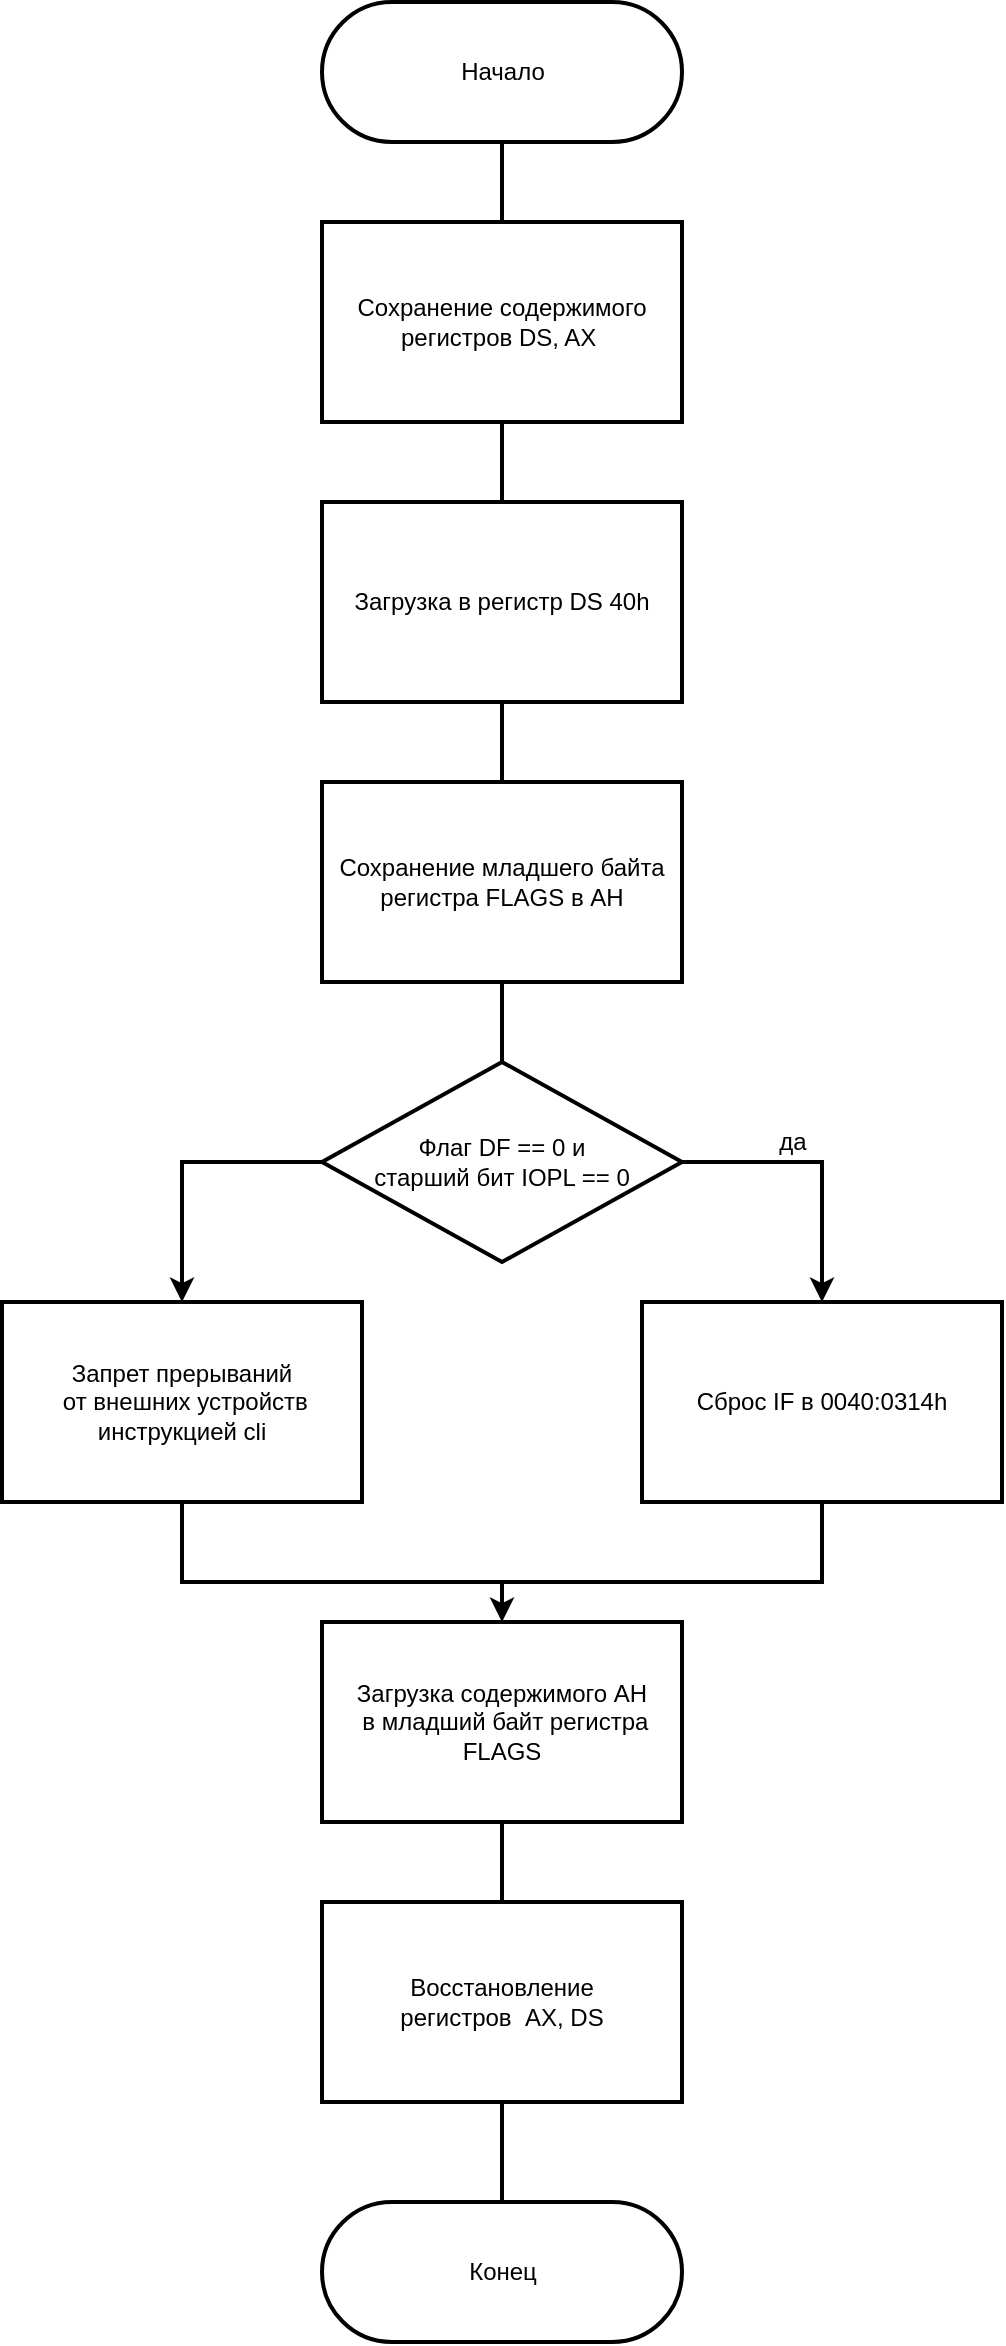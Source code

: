 <mxfile version="15.2.5" type="device"><diagram id="WO1xi9RxA02bQkje-B9X" name="Page-1"><mxGraphModel dx="966" dy="1727" grid="1" gridSize="10" guides="1" tooltips="1" connect="1" arrows="1" fold="1" page="1" pageScale="1" pageWidth="827" pageHeight="1169" math="0" shadow="0"><root><mxCell id="0"/><mxCell id="1" parent="0"/><mxCell id="22" style="edgeStyle=orthogonalEdgeStyle;rounded=0;orthogonalLoop=1;jettySize=auto;html=1;exitX=0.5;exitY=1;exitDx=0;exitDy=0;entryX=0.5;entryY=0;entryDx=0;entryDy=0;endArrow=none;endFill=0;strokeWidth=2;" parent="1" source="6" target="7" edge="1"><mxGeometry relative="1" as="geometry"/></mxCell><mxCell id="6" value="Сохранение содержимого регистров DS, AX&amp;nbsp;" style="rounded=0;whiteSpace=wrap;html=1;absoluteArcSize=1;arcSize=14;strokeWidth=2;" parent="1" vertex="1"><mxGeometry x="324" y="110" width="180" height="100" as="geometry"/></mxCell><mxCell id="23" style="edgeStyle=orthogonalEdgeStyle;rounded=0;orthogonalLoop=1;jettySize=auto;html=1;exitX=0.5;exitY=1;exitDx=0;exitDy=0;entryX=0.5;entryY=0;entryDx=0;entryDy=0;endArrow=none;endFill=0;strokeWidth=2;" parent="1" source="7" target="8" edge="1"><mxGeometry relative="1" as="geometry"/></mxCell><mxCell id="7" value="Загрузка в регистр DS 40h" style="rounded=0;whiteSpace=wrap;html=1;absoluteArcSize=1;arcSize=14;strokeWidth=2;" parent="1" vertex="1"><mxGeometry x="324" y="250" width="180" height="100" as="geometry"/></mxCell><mxCell id="24" style="edgeStyle=orthogonalEdgeStyle;rounded=0;orthogonalLoop=1;jettySize=auto;html=1;exitX=0.5;exitY=1;exitDx=0;exitDy=0;entryX=0.5;entryY=0;entryDx=0;entryDy=0;entryPerimeter=0;endArrow=none;endFill=0;strokeWidth=2;" parent="1" source="8" target="10" edge="1"><mxGeometry relative="1" as="geometry"/></mxCell><mxCell id="8" value="Сохранение младшего байта регистра FLAGS в AH" style="rounded=0;whiteSpace=wrap;html=1;absoluteArcSize=1;arcSize=14;strokeWidth=2;" parent="1" vertex="1"><mxGeometry x="324" y="390" width="180" height="100" as="geometry"/></mxCell><mxCell id="15" style="edgeStyle=orthogonalEdgeStyle;rounded=0;orthogonalLoop=1;jettySize=auto;html=1;exitX=1;exitY=0.5;exitDx=0;exitDy=0;exitPerimeter=0;entryX=0.5;entryY=0;entryDx=0;entryDy=0;strokeWidth=2;" parent="1" source="10" target="12" edge="1"><mxGeometry relative="1" as="geometry"/></mxCell><mxCell id="16" style="edgeStyle=orthogonalEdgeStyle;rounded=0;orthogonalLoop=1;jettySize=auto;html=1;exitX=0;exitY=0.5;exitDx=0;exitDy=0;exitPerimeter=0;entryX=0.5;entryY=0;entryDx=0;entryDy=0;strokeWidth=2;" parent="1" source="10" target="11" edge="1"><mxGeometry relative="1" as="geometry"/></mxCell><mxCell id="10" value="&lt;font style=&quot;font-size: 12px&quot;&gt;Флаг DF == 0 и &lt;br&gt;старший бит IOPL == 0&lt;/font&gt;" style="strokeWidth=2;html=1;shape=mxgraph.flowchart.decision;whiteSpace=wrap;" parent="1" vertex="1"><mxGeometry x="324" y="530" width="180" height="100" as="geometry"/></mxCell><mxCell id="27" style="edgeStyle=orthogonalEdgeStyle;rounded=0;orthogonalLoop=1;jettySize=auto;html=1;exitX=0.5;exitY=1;exitDx=0;exitDy=0;entryX=0.5;entryY=1;entryDx=0;entryDy=0;endArrow=none;endFill=0;strokeWidth=2;" parent="1" source="11" target="12" edge="1"><mxGeometry relative="1" as="geometry"><Array as="points"><mxPoint x="254" y="790"/><mxPoint x="574" y="790"/></Array></mxGeometry></mxCell><mxCell id="11" value="Запрет прерываний&lt;br&gt;&amp;nbsp;от внешних устройств&lt;br&gt;инструкцией cli" style="rounded=0;whiteSpace=wrap;html=1;absoluteArcSize=1;arcSize=14;strokeWidth=2;" parent="1" vertex="1"><mxGeometry x="164" y="650" width="180" height="100" as="geometry"/></mxCell><mxCell id="12" value="Сброс IF в 0040:0314h" style="rounded=0;whiteSpace=wrap;html=1;absoluteArcSize=1;arcSize=14;strokeWidth=2;" parent="1" vertex="1"><mxGeometry x="484" y="650" width="180" height="100" as="geometry"/></mxCell><mxCell id="25" style="edgeStyle=orthogonalEdgeStyle;rounded=0;orthogonalLoop=1;jettySize=auto;html=1;exitX=0.5;exitY=1;exitDx=0;exitDy=0;entryX=0.5;entryY=0;entryDx=0;entryDy=0;endArrow=none;endFill=0;strokeWidth=2;" parent="1" source="13" target="14" edge="1"><mxGeometry relative="1" as="geometry"/></mxCell><mxCell id="28" style="edgeStyle=orthogonalEdgeStyle;rounded=0;orthogonalLoop=1;jettySize=auto;html=1;exitX=0.5;exitY=0;exitDx=0;exitDy=0;endArrow=classic;endFill=1;entryX=0.5;entryY=0;entryDx=0;entryDy=0;strokeWidth=2;" parent="1" target="13" edge="1"><mxGeometry relative="1" as="geometry"><mxPoint x="414" y="790" as="sourcePoint"/></mxGeometry></mxCell><mxCell id="13" value="Загрузка содержимого AH&lt;br&gt;&amp;nbsp;в младший байт регистра FLAGS" style="rounded=0;whiteSpace=wrap;html=1;absoluteArcSize=1;arcSize=14;strokeWidth=2;" parent="1" vertex="1"><mxGeometry x="324" y="810" width="180" height="100" as="geometry"/></mxCell><mxCell id="26" style="edgeStyle=orthogonalEdgeStyle;rounded=0;orthogonalLoop=1;jettySize=auto;html=1;exitX=0.5;exitY=1;exitDx=0;exitDy=0;entryX=0.5;entryY=0;entryDx=0;entryDy=0;entryPerimeter=0;endArrow=none;endFill=0;strokeWidth=2;" parent="1" source="14" edge="1"><mxGeometry relative="1" as="geometry"><mxPoint x="414" y="1100" as="targetPoint"/></mxGeometry></mxCell><mxCell id="14" value="Восстановление &lt;br&gt;регистров&amp;nbsp; AX, DS" style="rounded=0;whiteSpace=wrap;html=1;absoluteArcSize=1;arcSize=14;strokeWidth=2;" parent="1" vertex="1"><mxGeometry x="324" y="950" width="180" height="100" as="geometry"/></mxCell><mxCell id="17" value="да" style="text;html=1;align=center;verticalAlign=middle;resizable=0;points=[];autosize=1;strokeColor=none;strokeWidth=2;" parent="1" vertex="1"><mxGeometry x="544" y="560" width="30" height="20" as="geometry"/></mxCell><mxCell id="32" style="edgeStyle=orthogonalEdgeStyle;rounded=0;orthogonalLoop=1;jettySize=auto;html=1;exitX=0.5;exitY=0.5;exitDx=0;exitDy=35;exitPerimeter=0;entryX=0.5;entryY=0;entryDx=0;entryDy=0;strokeColor=none;" parent="1" source="31" target="6" edge="1"><mxGeometry relative="1" as="geometry"/></mxCell><mxCell id="34" style="edgeStyle=orthogonalEdgeStyle;rounded=0;orthogonalLoop=1;jettySize=auto;html=1;exitX=0.5;exitY=0.5;exitDx=0;exitDy=35;exitPerimeter=0;strokeColor=none;" parent="1" source="31" edge="1"><mxGeometry relative="1" as="geometry"><mxPoint x="414" y="110" as="targetPoint"/></mxGeometry></mxCell><mxCell id="35" style="edgeStyle=orthogonalEdgeStyle;rounded=0;orthogonalLoop=1;jettySize=auto;html=1;exitX=0.5;exitY=0.5;exitDx=0;exitDy=35;exitPerimeter=0;endArrow=none;endFill=0;strokeWidth=2;" parent="1" source="31" edge="1"><mxGeometry relative="1" as="geometry"><mxPoint x="414" y="110" as="targetPoint"/></mxGeometry></mxCell><mxCell id="31" value="Начало" style="html=1;dashed=0;whitespace=wrap;shape=mxgraph.dfd.start;strokeWidth=2;" parent="1" vertex="1"><mxGeometry x="324" width="180" height="70" as="geometry"/></mxCell><mxCell id="36" value="Конец" style="html=1;dashed=0;whitespace=wrap;shape=mxgraph.dfd.start;strokeWidth=2;" parent="1" vertex="1"><mxGeometry x="324" y="1100" width="180" height="70" as="geometry"/></mxCell></root></mxGraphModel></diagram></mxfile>